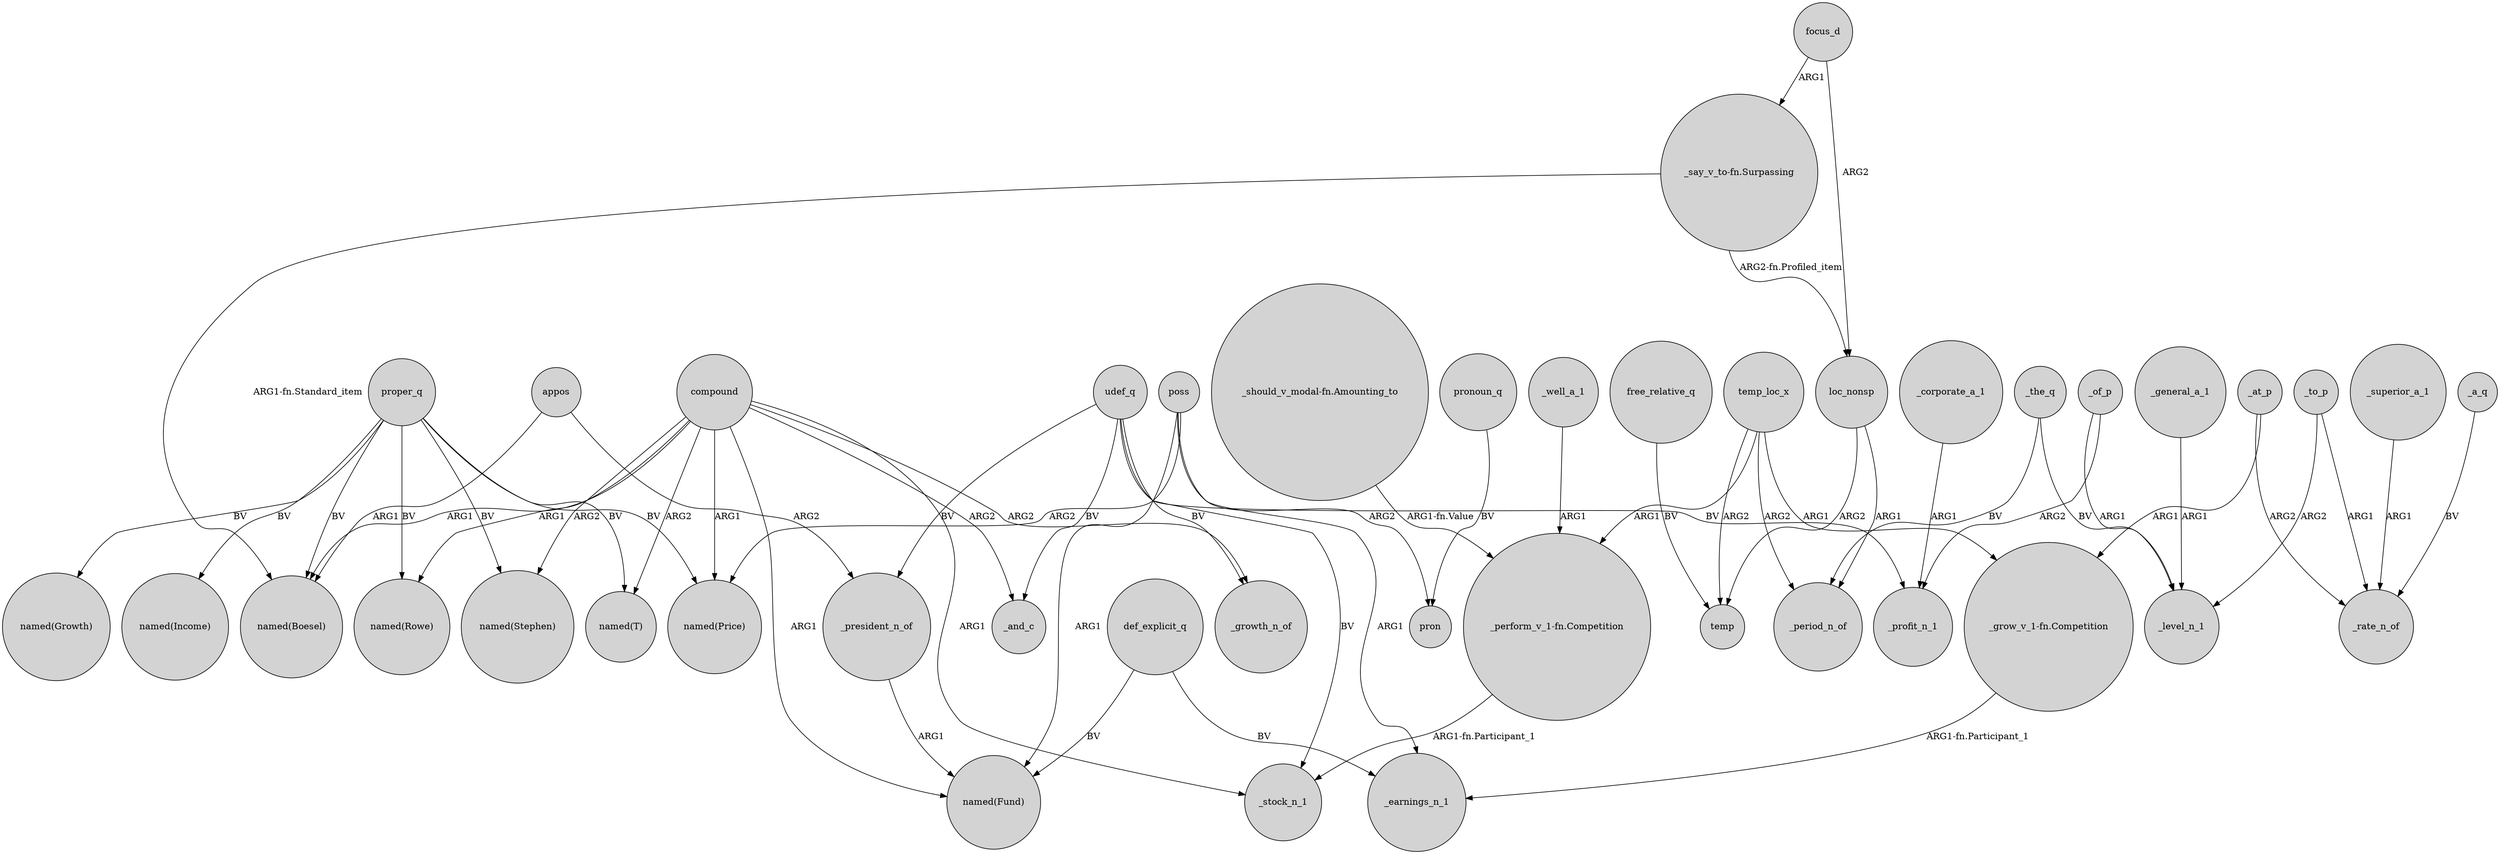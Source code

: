 digraph {
	node [shape=circle style=filled]
	_of_p -> _level_n_1 [label=ARG1]
	appos -> _president_n_of [label=ARG2]
	_the_q -> _level_n_1 [label=BV]
	appos -> "named(Boesel)" [label=ARG1]
	"_say_v_to-fn.Surpassing" -> loc_nonsp [label="ARG2-fn.Profiled_item"]
	temp_loc_x -> "_grow_v_1-fn.Competition" [label=ARG1]
	compound -> "named(Stephen)" [label=ARG2]
	_president_n_of -> "named(Fund)" [label=ARG1]
	temp_loc_x -> _period_n_of [label=ARG2]
	proper_q -> "named(Rowe)" [label=BV]
	compound -> "named(Fund)" [label=ARG1]
	_at_p -> "_grow_v_1-fn.Competition" [label=ARG1]
	proper_q -> "named(Boesel)" [label=BV]
	compound -> "named(T)" [label=ARG2]
	_corporate_a_1 -> _profit_n_1 [label=ARG1]
	temp_loc_x -> temp [label=ARG2]
	udef_q -> _profit_n_1 [label=BV]
	_superior_a_1 -> _rate_n_of [label=ARG1]
	proper_q -> "named(Growth)" [label=BV]
	_general_a_1 -> _level_n_1 [label=ARG1]
	focus_d -> loc_nonsp [label=ARG2]
	udef_q -> _and_c [label=BV]
	poss -> "named(Price)" [label=ARG2]
	"_should_v_modal-fn.Amounting_to" -> "_perform_v_1-fn.Competition" [label="ARG1-fn.Value"]
	loc_nonsp -> temp [label=ARG2]
	compound -> _and_c [label=ARG2]
	def_explicit_q -> "named(Fund)" [label=BV]
	compound -> _stock_n_1 [label=ARG1]
	pronoun_q -> pron [label=BV]
	"_grow_v_1-fn.Competition" -> _earnings_n_1 [label="ARG1-fn.Participant_1"]
	poss -> pron [label=ARG2]
	udef_q -> _stock_n_1 [label=BV]
	proper_q -> "named(Stephen)" [label=BV]
	compound -> "named(Rowe)" [label=ARG1]
	proper_q -> "named(Income)" [label=BV]
	def_explicit_q -> _earnings_n_1 [label=BV]
	_to_p -> _rate_n_of [label=ARG1]
	poss -> _earnings_n_1 [label=ARG1]
	compound -> _growth_n_of [label=ARG2]
	_well_a_1 -> "_perform_v_1-fn.Competition" [label=ARG1]
	udef_q -> _growth_n_of [label=BV]
	temp_loc_x -> "_perform_v_1-fn.Competition" [label=ARG1]
	_at_p -> _rate_n_of [label=ARG2]
	proper_q -> "named(Price)" [label=BV]
	"_say_v_to-fn.Surpassing" -> "named(Boesel)" [label="ARG1-fn.Standard_item"]
	free_relative_q -> temp [label=BV]
	focus_d -> "_say_v_to-fn.Surpassing" [label=ARG1]
	proper_q -> "named(T)" [label=BV]
	poss -> "named(Fund)" [label=ARG1]
	_to_p -> _level_n_1 [label=ARG2]
	compound -> "named(Price)" [label=ARG1]
	_of_p -> _profit_n_1 [label=ARG2]
	compound -> "named(Boesel)" [label=ARG1]
	_the_q -> _period_n_of [label=BV]
	loc_nonsp -> _period_n_of [label=ARG1]
	udef_q -> _president_n_of [label=BV]
	"_perform_v_1-fn.Competition" -> _stock_n_1 [label="ARG1-fn.Participant_1"]
	_a_q -> _rate_n_of [label=BV]
}
